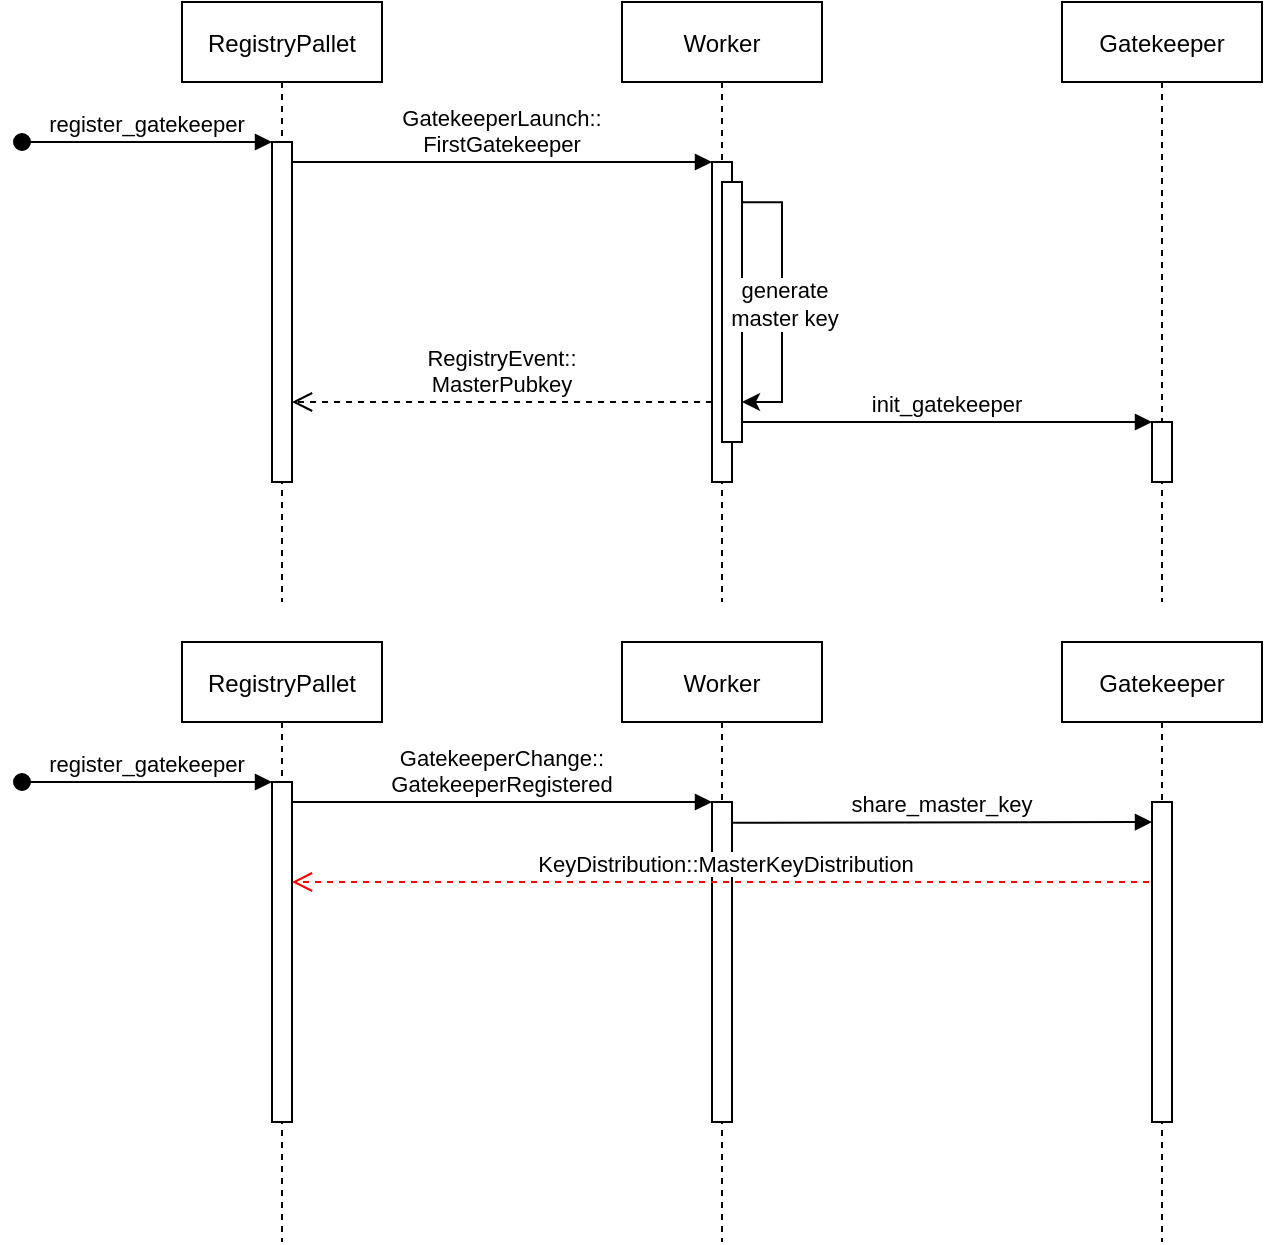 <mxfile version="17.4.6" type="github">
  <diagram id="kgpKYQtTHZ0yAKxKKP6v" name="key provision">
    <mxGraphModel dx="567" dy="1132" grid="1" gridSize="10" guides="1" tooltips="1" connect="1" arrows="1" fold="1" page="1" pageScale="1" pageWidth="850" pageHeight="1100" math="0" shadow="0">
      <root>
        <mxCell id="0" />
        <mxCell id="1" parent="0" />
        <mxCell id="3nuBFxr9cyL0pnOWT2aG-1" value="RegistryPallet" style="shape=umlLifeline;perimeter=lifelinePerimeter;container=1;collapsible=0;recursiveResize=0;rounded=0;shadow=0;strokeWidth=1;" parent="1" vertex="1">
          <mxGeometry x="100" y="80" width="100" height="300" as="geometry" />
        </mxCell>
        <mxCell id="3nuBFxr9cyL0pnOWT2aG-2" value="" style="points=[];perimeter=orthogonalPerimeter;rounded=0;shadow=0;strokeWidth=1;" parent="3nuBFxr9cyL0pnOWT2aG-1" vertex="1">
          <mxGeometry x="45" y="70" width="10" height="170" as="geometry" />
        </mxCell>
        <mxCell id="3nuBFxr9cyL0pnOWT2aG-3" value="register_gatekeeper" style="verticalAlign=bottom;startArrow=oval;endArrow=block;startSize=8;shadow=0;strokeWidth=1;" parent="3nuBFxr9cyL0pnOWT2aG-1" target="3nuBFxr9cyL0pnOWT2aG-2" edge="1">
          <mxGeometry relative="1" as="geometry">
            <mxPoint x="-80" y="70" as="sourcePoint" />
          </mxGeometry>
        </mxCell>
        <mxCell id="3nuBFxr9cyL0pnOWT2aG-5" value="Worker" style="shape=umlLifeline;perimeter=lifelinePerimeter;container=1;collapsible=0;recursiveResize=0;rounded=0;shadow=0;strokeWidth=1;" parent="1" vertex="1">
          <mxGeometry x="320" y="80" width="100" height="300" as="geometry" />
        </mxCell>
        <mxCell id="3nuBFxr9cyL0pnOWT2aG-6" value="" style="points=[];perimeter=orthogonalPerimeter;rounded=0;shadow=0;strokeWidth=1;" parent="3nuBFxr9cyL0pnOWT2aG-5" vertex="1">
          <mxGeometry x="45" y="80" width="10" height="160" as="geometry" />
        </mxCell>
        <mxCell id="EEtvycslkY9C_3zj9G8r-4" value="" style="points=[];perimeter=orthogonalPerimeter;rounded=0;shadow=0;strokeWidth=1;" vertex="1" parent="3nuBFxr9cyL0pnOWT2aG-5">
          <mxGeometry x="50" y="90" width="10" height="130" as="geometry" />
        </mxCell>
        <mxCell id="EEtvycslkY9C_3zj9G8r-5" style="edgeStyle=orthogonalEdgeStyle;rounded=0;orthogonalLoop=1;jettySize=auto;html=1;exitX=1.048;exitY=0.078;exitDx=0;exitDy=0;exitPerimeter=0;" edge="1" parent="3nuBFxr9cyL0pnOWT2aG-5" source="EEtvycslkY9C_3zj9G8r-4">
          <mxGeometry relative="1" as="geometry">
            <mxPoint x="60" y="200" as="targetPoint" />
            <Array as="points">
              <mxPoint x="80" y="100" />
              <mxPoint x="80" y="200" />
            </Array>
          </mxGeometry>
        </mxCell>
        <mxCell id="EEtvycslkY9C_3zj9G8r-6" value="generate&lt;br&gt;master key" style="edgeLabel;html=1;align=center;verticalAlign=middle;resizable=0;points=[];" vertex="1" connectable="0" parent="EEtvycslkY9C_3zj9G8r-5">
          <mxGeometry x="0.014" y="1" relative="1" as="geometry">
            <mxPoint as="offset" />
          </mxGeometry>
        </mxCell>
        <mxCell id="EEtvycslkY9C_3zj9G8r-9" value="init_gatekeeper" style="verticalAlign=bottom;endArrow=block;shadow=0;strokeWidth=1;" edge="1" parent="3nuBFxr9cyL0pnOWT2aG-5" target="EEtvycslkY9C_3zj9G8r-2">
          <mxGeometry relative="1" as="geometry">
            <mxPoint x="60" y="210.0" as="sourcePoint" />
            <mxPoint x="260" y="210" as="targetPoint" />
          </mxGeometry>
        </mxCell>
        <mxCell id="3nuBFxr9cyL0pnOWT2aG-7" value="RegistryEvent::&#xa;MasterPubkey" style="verticalAlign=bottom;endArrow=open;dashed=1;endSize=8;exitX=0;exitY=0.95;shadow=0;strokeWidth=1;" parent="1" edge="1">
          <mxGeometry relative="1" as="geometry">
            <mxPoint x="155.0" y="280.0" as="targetPoint" />
            <mxPoint x="365.0" y="280.0" as="sourcePoint" />
          </mxGeometry>
        </mxCell>
        <mxCell id="3nuBFxr9cyL0pnOWT2aG-8" value="GatekeeperLaunch::&#xa;FirstGatekeeper" style="verticalAlign=bottom;endArrow=block;entryX=0;entryY=0;shadow=0;strokeWidth=1;" parent="1" source="3nuBFxr9cyL0pnOWT2aG-2" target="3nuBFxr9cyL0pnOWT2aG-6" edge="1">
          <mxGeometry relative="1" as="geometry">
            <mxPoint x="275" y="160" as="sourcePoint" />
          </mxGeometry>
        </mxCell>
        <mxCell id="EEtvycslkY9C_3zj9G8r-1" value="Gatekeeper" style="shape=umlLifeline;perimeter=lifelinePerimeter;container=1;collapsible=0;recursiveResize=0;rounded=0;shadow=0;strokeWidth=1;" vertex="1" parent="1">
          <mxGeometry x="540" y="80" width="100" height="300" as="geometry" />
        </mxCell>
        <mxCell id="EEtvycslkY9C_3zj9G8r-2" value="" style="points=[];perimeter=orthogonalPerimeter;rounded=0;shadow=0;strokeWidth=1;" vertex="1" parent="EEtvycslkY9C_3zj9G8r-1">
          <mxGeometry x="45" y="210" width="10" height="30" as="geometry" />
        </mxCell>
        <mxCell id="EEtvycslkY9C_3zj9G8r-10" value="RegistryPallet" style="shape=umlLifeline;perimeter=lifelinePerimeter;container=1;collapsible=0;recursiveResize=0;rounded=0;shadow=0;strokeWidth=1;" vertex="1" parent="1">
          <mxGeometry x="100" y="400" width="100" height="300" as="geometry" />
        </mxCell>
        <mxCell id="EEtvycslkY9C_3zj9G8r-11" value="" style="points=[];perimeter=orthogonalPerimeter;rounded=0;shadow=0;strokeWidth=1;" vertex="1" parent="EEtvycslkY9C_3zj9G8r-10">
          <mxGeometry x="45" y="70" width="10" height="170" as="geometry" />
        </mxCell>
        <mxCell id="EEtvycslkY9C_3zj9G8r-12" value="register_gatekeeper" style="verticalAlign=bottom;startArrow=oval;endArrow=block;startSize=8;shadow=0;strokeWidth=1;" edge="1" parent="EEtvycslkY9C_3zj9G8r-10" target="EEtvycslkY9C_3zj9G8r-11">
          <mxGeometry relative="1" as="geometry">
            <mxPoint x="-80" y="70" as="sourcePoint" />
          </mxGeometry>
        </mxCell>
        <mxCell id="EEtvycslkY9C_3zj9G8r-13" value="Worker" style="shape=umlLifeline;perimeter=lifelinePerimeter;container=1;collapsible=0;recursiveResize=0;rounded=0;shadow=0;strokeWidth=1;" vertex="1" parent="1">
          <mxGeometry x="320" y="400" width="100" height="300" as="geometry" />
        </mxCell>
        <mxCell id="EEtvycslkY9C_3zj9G8r-14" value="" style="points=[];perimeter=orthogonalPerimeter;rounded=0;shadow=0;strokeWidth=1;" vertex="1" parent="EEtvycslkY9C_3zj9G8r-13">
          <mxGeometry x="45" y="80" width="10" height="160" as="geometry" />
        </mxCell>
        <mxCell id="EEtvycslkY9C_3zj9G8r-18" value="share_master_key" style="verticalAlign=bottom;endArrow=block;shadow=0;strokeWidth=1;exitX=1.005;exitY=0.065;exitDx=0;exitDy=0;exitPerimeter=0;" edge="1" parent="EEtvycslkY9C_3zj9G8r-13" source="EEtvycslkY9C_3zj9G8r-14">
          <mxGeometry relative="1" as="geometry">
            <mxPoint x="60" y="90.0" as="sourcePoint" />
            <mxPoint x="265" y="90" as="targetPoint" />
          </mxGeometry>
        </mxCell>
        <mxCell id="EEtvycslkY9C_3zj9G8r-19" value="KeyDistribution::MasterKeyDistribution" style="verticalAlign=bottom;endArrow=open;dashed=1;endSize=8;shadow=0;strokeWidth=1;fillColor=#FF0000;strokeColor=#FF0000;" edge="1" parent="1" source="EEtvycslkY9C_3zj9G8r-21">
          <mxGeometry relative="1" as="geometry">
            <mxPoint x="155.0" y="520.0" as="targetPoint" />
            <mxPoint x="365" y="520.0" as="sourcePoint" />
          </mxGeometry>
        </mxCell>
        <mxCell id="EEtvycslkY9C_3zj9G8r-20" value="GatekeeperChange::&#xa;GatekeeperRegistered" style="verticalAlign=bottom;endArrow=block;entryX=0;entryY=0;shadow=0;strokeWidth=1;" edge="1" parent="1" source="EEtvycslkY9C_3zj9G8r-11" target="EEtvycslkY9C_3zj9G8r-14">
          <mxGeometry relative="1" as="geometry">
            <mxPoint x="275" y="480" as="sourcePoint" />
          </mxGeometry>
        </mxCell>
        <mxCell id="EEtvycslkY9C_3zj9G8r-21" value="Gatekeeper" style="shape=umlLifeline;perimeter=lifelinePerimeter;container=1;collapsible=0;recursiveResize=0;rounded=0;shadow=0;strokeWidth=1;" vertex="1" parent="1">
          <mxGeometry x="540" y="400" width="100" height="300" as="geometry" />
        </mxCell>
        <mxCell id="EEtvycslkY9C_3zj9G8r-22" value="" style="points=[];perimeter=orthogonalPerimeter;rounded=0;shadow=0;strokeWidth=1;" vertex="1" parent="EEtvycslkY9C_3zj9G8r-21">
          <mxGeometry x="45" y="80" width="10" height="160" as="geometry" />
        </mxCell>
      </root>
    </mxGraphModel>
  </diagram>
</mxfile>
